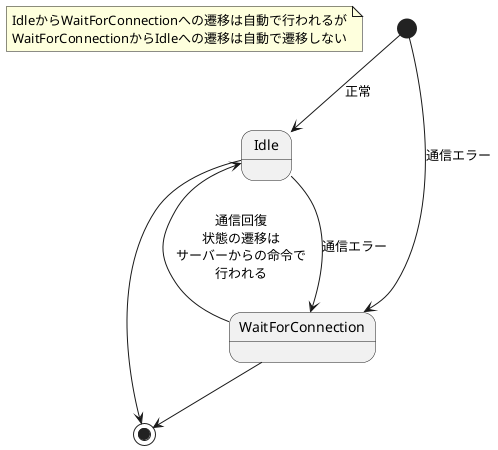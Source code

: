 @startuml

note "IdleからWaitForConnectionへの遷移は自動で行われるが\nWaitForConnectionからIdleへの遷移は自動で遷移しない" as N1

[*] --> Idle : 正常
[*] --> WaitForConnection : 通信エラー
Idle --> WaitForConnection : 通信エラー
WaitForConnection --> Idle : 通信回復\n状態の遷移は\nサーバーからの命令で\n行われる
Idle --> [*]
WaitForConnection --> [*]

@enduml